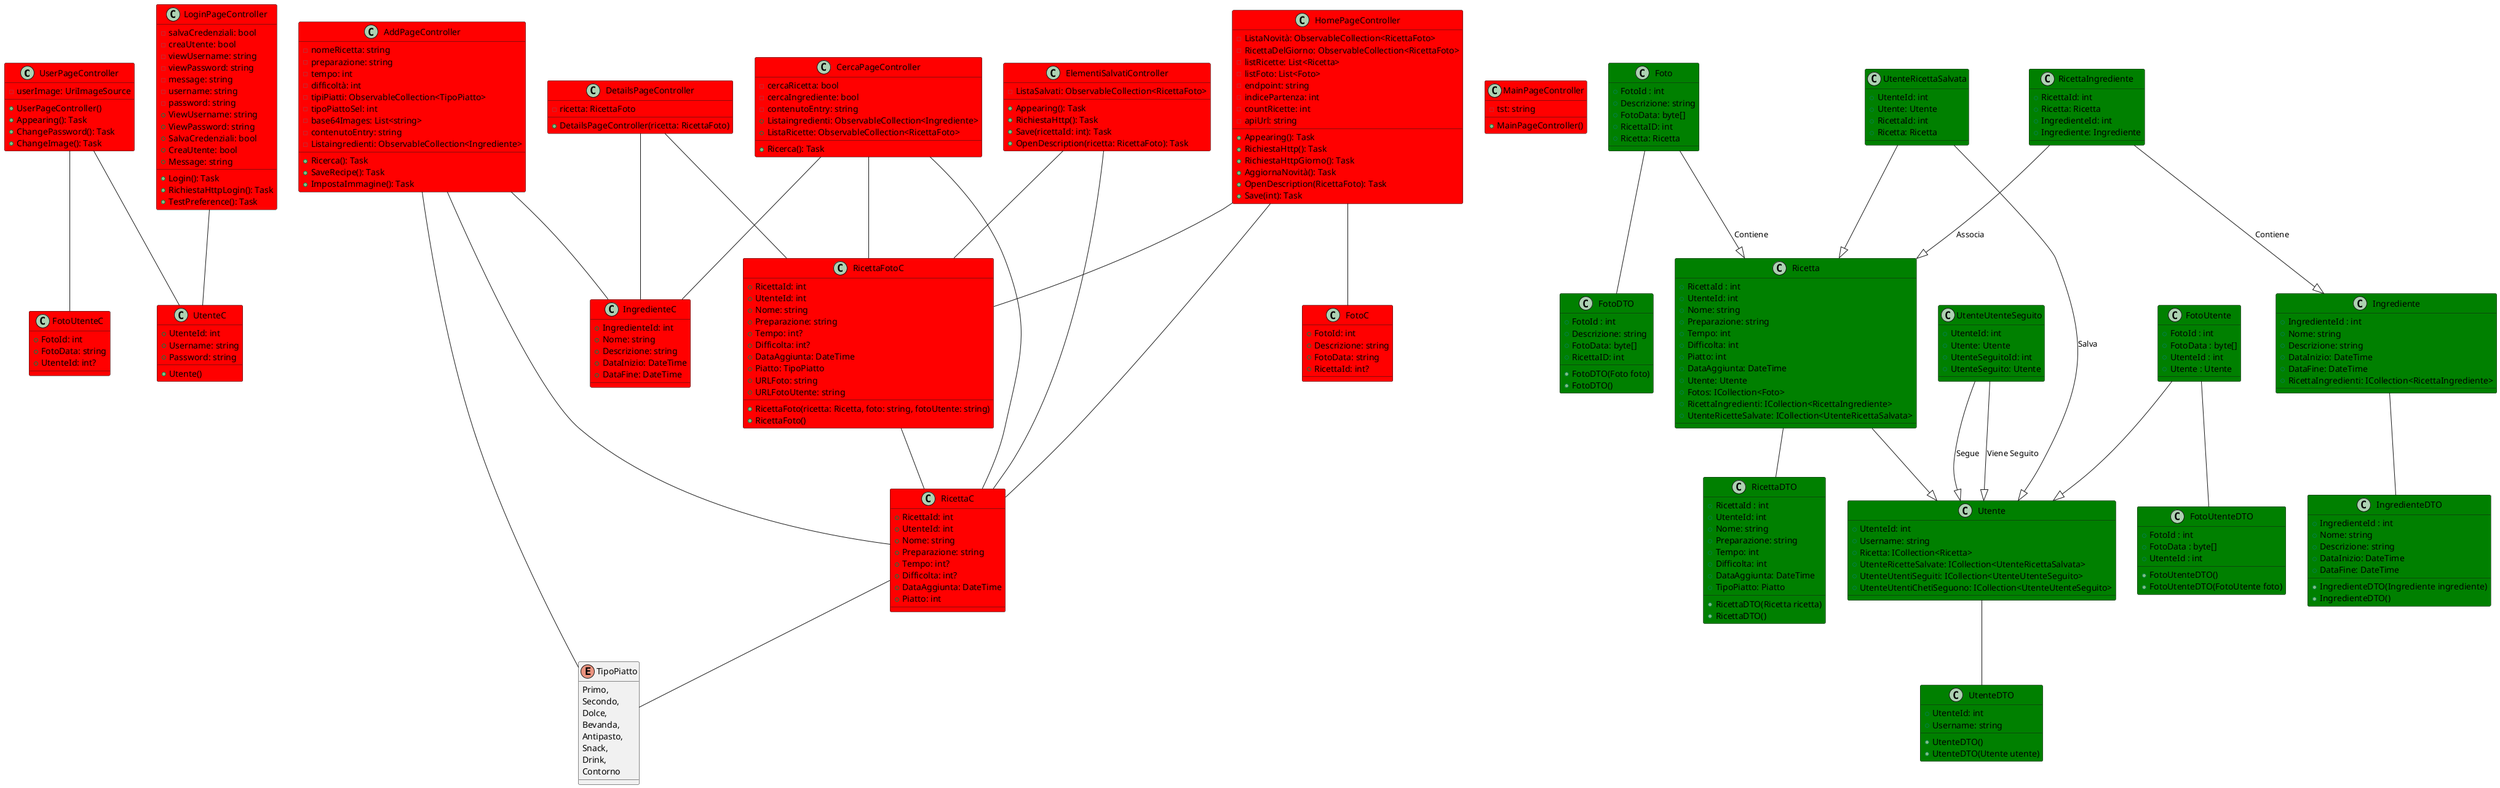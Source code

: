 @startuml
class UserPageController #red {
  - userImage: UriImageSource
  + UserPageController()
  + Appearing(): Task
  + ChangePassword(): Task
  + ChangeImage(): Task
}
class CercaPageController #red {
  - cercaRicetta: bool
  - cercaIngrediente: bool
  - contenutoEntry: string
  + Listaingredienti: ObservableCollection<Ingrediente>
  + ListaRicette: ObservableCollection<RicettaFoto>
  + Ricerca(): Task
}
class IngredienteC #red {
 + IngredienteId: int
 + Nome: string
 + Descrizione: string
 + DataInizio: DateTime
 + DataFine: DateTime
}
    enum TipoPiatto {
        Primo,
        Secondo,
        Dolce,
        Bevanda,
        Antipasto,
        Snack,
        Drink,
        Contorno
    }

    class RicettaC #red{
        + RicettaId: int
        + UtenteId: int
        + Nome: string
        + Preparazione: string
        + Tempo: int?
        + Difficolta: int?
        + DataAggiunta: DateTime
        + Piatto: int
    }

class RicettaFotoC #red {
        + RicettaId: int
        + UtenteId: int
        + Nome: string
        + Preparazione: string
        + Tempo: int?
        + Difficolta: int?
        + DataAggiunta: DateTime
        + Piatto: TipoPiatto
        + URLFoto: string
        + URLFotoUtente: string
        + RicettaFoto(ricetta: Ricetta, foto: string, fotoUtente: string)
        + RicettaFoto()
    }
class UtenteC #red {
        + UtenteId: int
        + Username: string
        + Password: string
        + Utente()
    }
class FotoC #red {
        + FotoId: int
        + Descrizione: string
        + FotoData: string
        + RicettaId: int?
    }


class FotoUtenteC #red {
        + FotoId: int
        + FotoData: string
        + UtenteId: int?
    }









class AddPageController #red {
        -nomeRicetta: string
        -preparazione: string
        -tempo: int
        -difficoltà: int
        -tipiPiatti: ObservableCollection<TipoPiatto>
        -tipoPiattoSel: int
        -base64Images: List<string>
        -contenutoEntry: string
        -Listaingredienti: ObservableCollection<Ingrediente>

        +Ricerca(): Task
        +SaveRecipe(): Task
        +ImpostaImmagine(): Task
    }
class DetailsPageController #red {
  - ricetta: RicettaFoto
  + DetailsPageController(ricetta: RicettaFoto)
}
class ElementiSalvatiController #red {
        - ListaSalvati: ObservableCollection<RicettaFoto>
        + Appearing(): Task
        + RichiestaHttp(): Task
        + Save(ricettaId: int): Task
        + OpenDescription(ricetta: RicettaFoto): Task
    }
class HomePageController #red {
  -ListaNovità: ObservableCollection<RicettaFoto>
  -RicettaDelGiorno: ObservableCollection<RicettaFoto>
  -listRicette: List<Ricetta>
  -listFoto: List<Foto>
  -endpoint: string
  -indicePartenza: int
  -countRicette: int
  -apiUrl: string
  +Appearing(): Task
  +RichiestaHttp(): Task
  +RichiestaHttpGiorno(): Task
  +AggiornaNovità(): Task
  +OpenDescription(RicettaFoto): Task
  +Save(int): Task
}
class MainPageController #red {
  
 - tst: string
 + MainPageController()
}

class LoginPageController #red {
  -salvaCredenziali: bool
  -creaUtente: bool
  -viewUsername: string
  -viewPassword: string
  -message: string
  -username: string
  -password: string
  +ViewUsername: string
  +ViewPassword: string
  +SalvaCredenziali: bool
  +CreaUtente: bool
  +Message: string
  +Login(): Task
  +RichiestaHttpLogin(): Task
  +TestPreference(): Task
}


class Foto #green{
  + FotoId : int
  + Descrizione: string
  + FotoData: byte[]
  + RicettaID: int
  + Ricetta: Ricetta
}
class FotoUtente #green{
  + FotoId : int
  + FotoData : byte[]
  + UtenteId : int
  + Utente : Utente
}
class FotoUtenteDTO #green{
  + FotoId : int
  + FotoData : byte[]
  + UtenteId : int
  + FotoUtenteDTO()
  + FotoUtenteDTO(FotoUtente foto)
}
class FotoDTO #green{
  + FotoId : int
  + Descrizione: string
  + FotoData: byte[]
  + RicettaID: int
  + FotoDTO(Foto foto)
  + FotoDTO()
}
class Ingrediente #green{
  + IngredienteId : int
  + Nome: string
  + Descrizione: string
  + DataInizio: DateTime
  + DataFine: DateTime
  + RicettaIngredienti: ICollection<RicettaIngrediente>
}
class IngredienteDTO #green{
  + IngredienteId : int
  + Nome: string
  + Descrizione: string
  + DataInizio: DateTime
  + DataFine: DateTime
  + IngredienteDTO(Ingrediente ingrediente)
  + IngredienteDTO()
}
class Ricetta #green{
  + RicettaId : int
  + UtenteId: int
  + Nome: string
  + Preparazione: string
  + Tempo: int
  + Difficolta: int
  + Piatto: int
  + DataAggiunta: DateTime
  + Utente: Utente
  + Fotos: ICollection<Foto>
  + RicettaIngredienti: ICollection<RicettaIngrediente>
  + UtenteRicetteSalvate: ICollection<UtenteRicettaSalvata>
}
class RicettaDTO #green{
  + RicettaId : int
  + UtenteId: int
  + Nome: string
  + Preparazione: string
  + Tempo: int
  + Difficolta: int
  + DataAggiunta: DateTime
  + TipoPiatto: Piatto
  + RicettaDTO(Ricetta ricetta)
  + RicettaDTO()
}
class RicettaIngrediente #green{
  + RicettaId: int
  + Ricetta: Ricetta
  + IngredienteId: int
  + Ingrediente: Ingrediente
}
class Utente #green{
  + UtenteId: int
  + Username: string
  + Ricetta: ICollection<Ricetta>
  + UtenteRicetteSalvate: ICollection<UtenteRicettaSalvata>
  + UtenteUtentiSeguiti: ICollection<UtenteUtenteSeguito>
  + UtenteUtentiChetiSeguono: ICollection<UtenteUtenteSeguito>
}
class UtenteDTO #green{
  + UtenteId: int
  + Username: string
  + UtenteDTO()
  + UtenteDTO(Utente utente)
}
class UtenteRicettaSalvata #green{
  + UtenteId: int
  + Utente: Utente 
  + RicettaId: int
  + Ricetta: Ricetta
}
class UtenteUtenteSeguito #green{
  + UtenteId: int
  + Utente: Utente 
  + UtenteSeguitoId: int
  + UtenteSeguito: Utente
}
Ricetta --|> Utente
FotoUtente --|> Utente
Foto --|> Ricetta : Contiene
RicettaIngrediente --|> Ricetta : Associa
RicettaIngrediente --|> Ingrediente : Contiene
UtenteRicettaSalvata --|> Utente : Salva
UtenteRicettaSalvata --|> Ricetta
UtenteUtenteSeguito --|> Utente : Segue
UtenteUtenteSeguito --|> Utente : Viene Seguito
Foto -- FotoDTO
Utente -- UtenteDTO
Ingrediente -- IngredienteDTO
Ricetta -- RicettaDTO
FotoUtente -- FotoUtenteDTO
AddPageController -- IngredienteC
RicettaC -- TipoPiatto
RicettaFotoC -- RicettaC
AddPageController -- TipoPiatto
AddPageController -- RicettaC
CercaPageController -- IngredienteC
CercaPageController -- RicettaFotoC
CercaPageController -- RicettaC
DetailsPageController -- IngredienteC
DetailsPageController -- RicettaFotoC
ElementiSalvatiController -- RicettaFotoC
ElementiSalvatiController -- RicettaC
HomePageController -- RicettaFotoC
HomePageController -- RicettaC
HomePageController -- FotoC
LoginPageController -- UtenteC
UserPageController -- UtenteC
UserPageController -- FotoUtenteC
@enduml